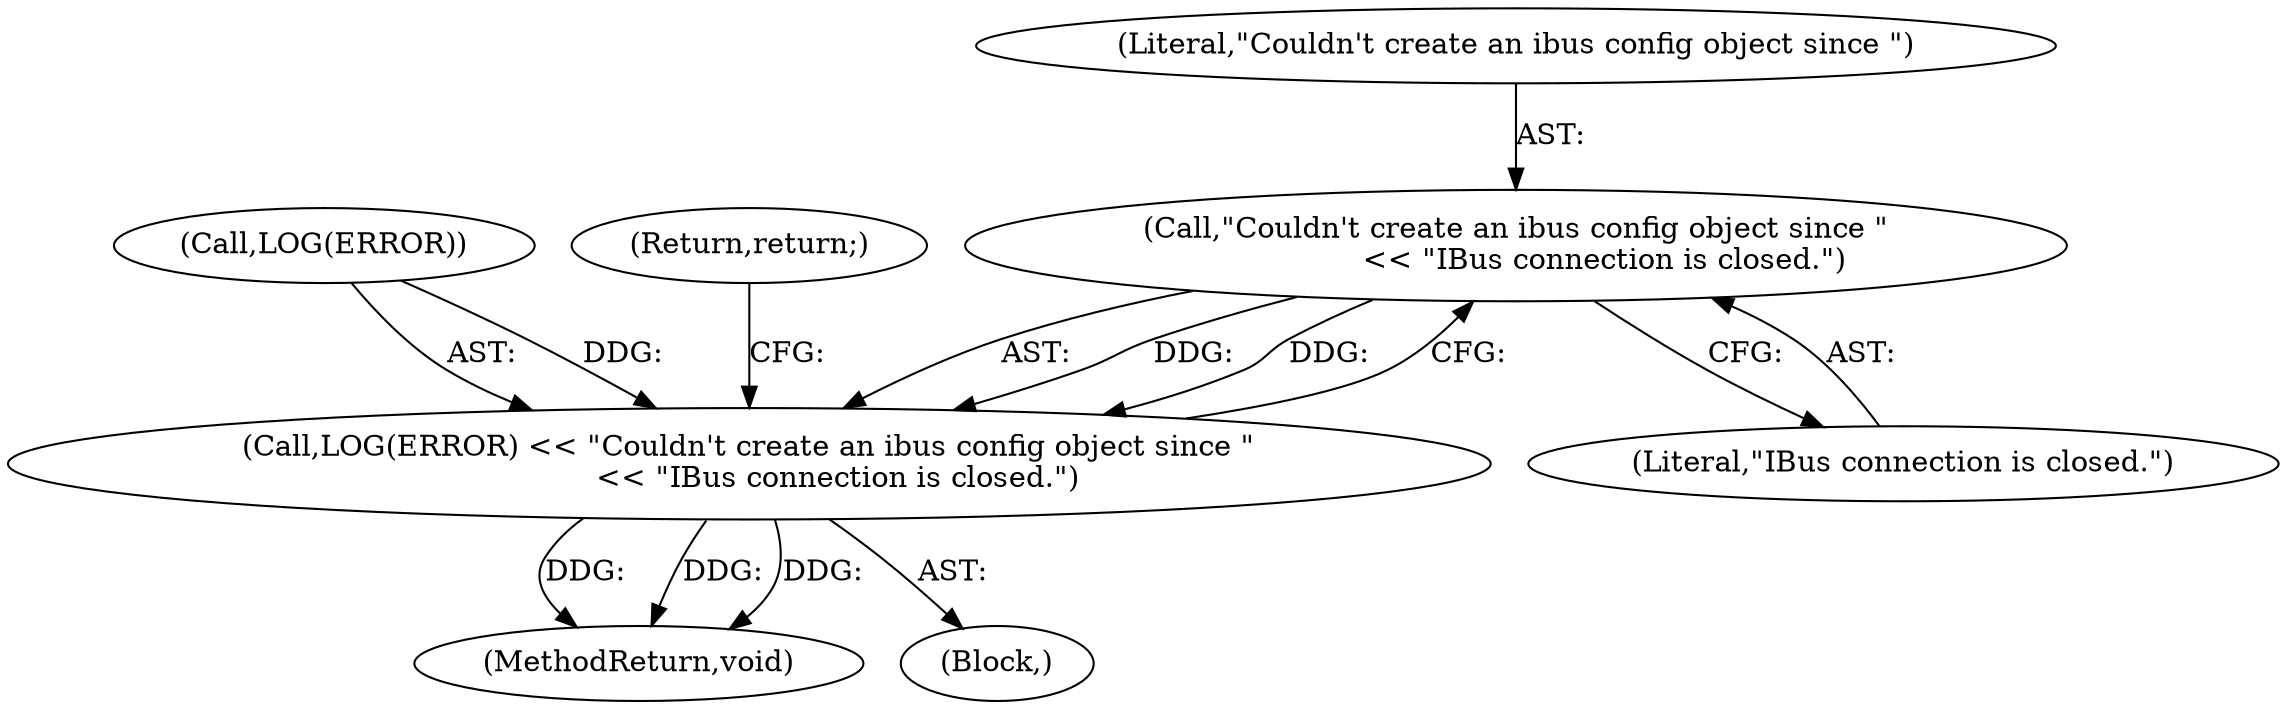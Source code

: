 digraph "0_Chrome_dc7b094a338c6c521f918f478e993f0f74bbea0d_67@API" {
"1000141" [label="(Call,\"Couldn't create an ibus config object since \"\n                   << \"IBus connection is closed.\")"];
"1000138" [label="(Call,LOG(ERROR) << \"Couldn't create an ibus config object since \"\n                   << \"IBus connection is closed.\")"];
"1000141" [label="(Call,\"Couldn't create an ibus config object since \"\n                   << \"IBus connection is closed.\")"];
"1000142" [label="(Literal,\"Couldn't create an ibus config object since \")"];
"1000138" [label="(Call,LOG(ERROR) << \"Couldn't create an ibus config object since \"\n                   << \"IBus connection is closed.\")"];
"1000143" [label="(Literal,\"IBus connection is closed.\")"];
"1000166" [label="(MethodReturn,void)"];
"1000139" [label="(Call,LOG(ERROR))"];
"1000137" [label="(Block,)"];
"1000144" [label="(Return,return;)"];
"1000141" -> "1000138"  [label="AST: "];
"1000141" -> "1000143"  [label="CFG: "];
"1000142" -> "1000141"  [label="AST: "];
"1000143" -> "1000141"  [label="AST: "];
"1000138" -> "1000141"  [label="CFG: "];
"1000141" -> "1000138"  [label="DDG: "];
"1000141" -> "1000138"  [label="DDG: "];
"1000138" -> "1000137"  [label="AST: "];
"1000139" -> "1000138"  [label="AST: "];
"1000144" -> "1000138"  [label="CFG: "];
"1000138" -> "1000166"  [label="DDG: "];
"1000138" -> "1000166"  [label="DDG: "];
"1000138" -> "1000166"  [label="DDG: "];
"1000139" -> "1000138"  [label="DDG: "];
}
